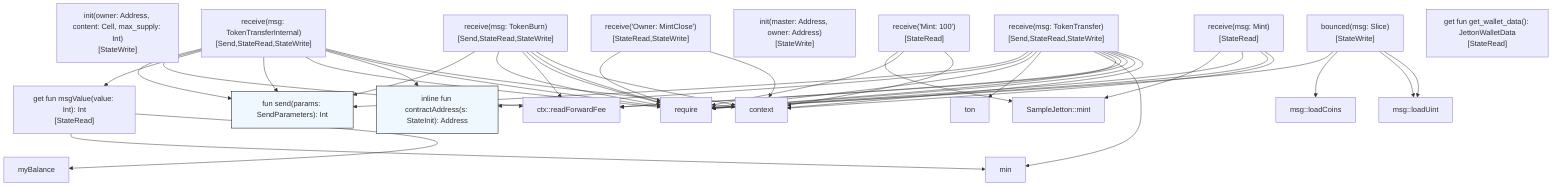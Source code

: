 graph TD
    node_13["inline fun contractAddress(s: StateInit): Address"]
    node_15["fun send(params: SendParameters): Int"]
    node_17["init(owner: Address, content: Cell, max_supply: Int)
[StateWrite<totalSupply,max_supply,owner,mintable,content>]"]
    node_18["receive(msg: Mint)
[StateRead<owner,mintable>]"]
    node_19["receive('Mint: 100')
[StateRead<mintable,owner>]"]
    node_20["receive('Owner: MintClose')
[StateRead<owner>,StateWrite<mintable>]"]
    node_21["init(master: Address, owner: Address)
[StateWrite<balance,owner,master>]"]
    node_22["receive(msg: TokenTransfer)
[Send,StateRead<owner,gasConsumption,minTonsForStorage,balance,master>,StateWrite<balance>]"]
    node_23["receive(msg: TokenTransferInternal)
[Send,StateRead<master,balance,owner>,StateWrite<balance>]"]
    node_24["get fun msgValue(value: Int): Int
[StateRead<minTonsForStorage>]"]
    node_25["receive(msg: TokenBurn)
[Send,StateRead<owner,balance,gasConsumption,minTonsForStorage,master>,StateWrite<balance>]"]
    node_26["bounced(msg: Slice)
[StateWrite<balance>]"]
    node_27["get fun get_wallet_data(): JettonWalletData
[StateRead<balance,owner,master>]"]
    node_28["context"]
    node_29["require"]
    node_30["SampleJetton::mint"]
    node_31["ctx::readForwardFee"]
    node_32["min"]
    node_33["ton"]
    node_34["myBalance"]
    node_35["msg::loadUint"]
    node_36["msg::loadCoins"]
    node_18 --> node_28
    node_18 --> node_29
    node_18 --> node_29
    node_18 --> node_30
    node_19 --> node_28
    node_19 --> node_29
    node_19 --> node_30
    node_20 --> node_28
    node_20 --> node_29
    node_22 --> node_28
    node_22 --> node_29
    node_22 --> node_31
    node_22 --> node_31
    node_22 --> node_29
    node_22 --> node_32
    node_22 --> node_33
    node_22 --> node_29
    node_22 --> node_13
    node_22 --> node_15
    node_23 --> node_28
    node_23 --> node_29
    node_23 --> node_13
    node_23 --> node_29
    node_23 --> node_15
    node_23 --> node_24
    node_23 --> node_31
    node_23 --> node_15
    node_24 --> node_34
    node_24 --> node_32
    node_25 --> node_28
    node_25 --> node_29
    node_25 --> node_29
    node_25 --> node_31
    node_25 --> node_29
    node_25 --> node_15
    node_26 --> node_35
    node_26 --> node_35
    node_26 --> node_36
    node_26 --> node_29
    style node_13 fill:#F0F8FF,stroke:#000,stroke-width:1px;
    style node_15 fill:#F0F8FF,stroke:#000,stroke-width:1px;